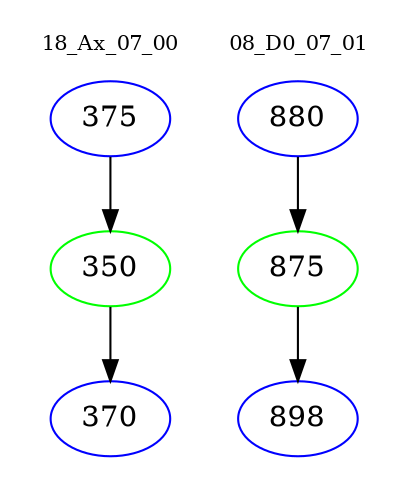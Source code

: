 digraph{
subgraph cluster_0 {
color = white
label = "18_Ax_07_00";
fontsize=10;
T0_375 [label="375", color="blue"]
T0_375 -> T0_350 [color="black"]
T0_350 [label="350", color="green"]
T0_350 -> T0_370 [color="black"]
T0_370 [label="370", color="blue"]
}
subgraph cluster_1 {
color = white
label = "08_D0_07_01";
fontsize=10;
T1_880 [label="880", color="blue"]
T1_880 -> T1_875 [color="black"]
T1_875 [label="875", color="green"]
T1_875 -> T1_898 [color="black"]
T1_898 [label="898", color="blue"]
}
}
